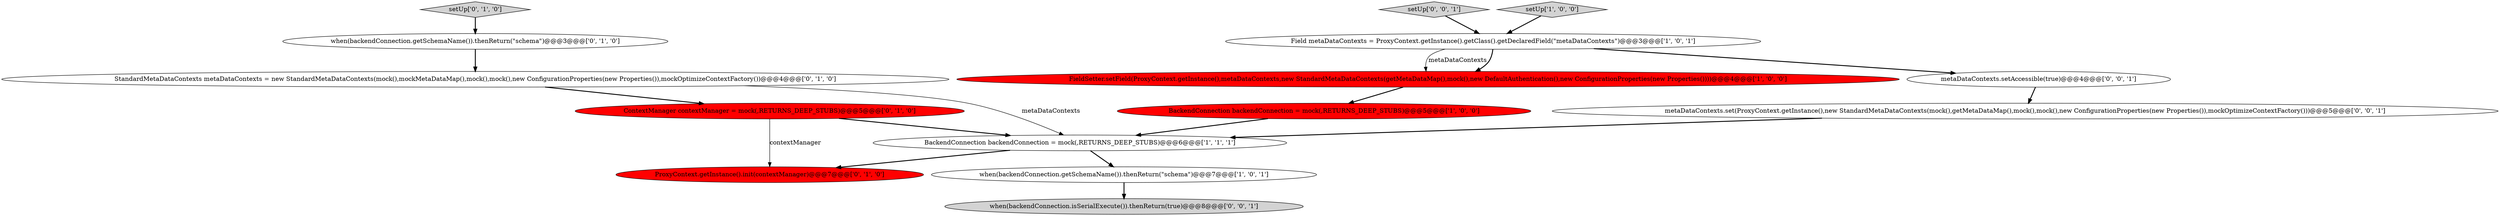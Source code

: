 digraph {
0 [style = filled, label = "Field metaDataContexts = ProxyContext.getInstance().getClass().getDeclaredField(\"metaDataContexts\")@@@3@@@['1', '0', '1']", fillcolor = white, shape = ellipse image = "AAA0AAABBB1BBB"];
2 [style = filled, label = "BackendConnection backendConnection = mock(,RETURNS_DEEP_STUBS)@@@6@@@['1', '1', '1']", fillcolor = white, shape = ellipse image = "AAA0AAABBB1BBB"];
13 [style = filled, label = "when(backendConnection.isSerialExecute()).thenReturn(true)@@@8@@@['0', '0', '1']", fillcolor = lightgray, shape = ellipse image = "AAA0AAABBB3BBB"];
12 [style = filled, label = "metaDataContexts.setAccessible(true)@@@4@@@['0', '0', '1']", fillcolor = white, shape = ellipse image = "AAA0AAABBB3BBB"];
10 [style = filled, label = "ContextManager contextManager = mock(,RETURNS_DEEP_STUBS)@@@5@@@['0', '1', '0']", fillcolor = red, shape = ellipse image = "AAA1AAABBB2BBB"];
7 [style = filled, label = "setUp['0', '1', '0']", fillcolor = lightgray, shape = diamond image = "AAA0AAABBB2BBB"];
8 [style = filled, label = "ProxyContext.getInstance().init(contextManager)@@@7@@@['0', '1', '0']", fillcolor = red, shape = ellipse image = "AAA1AAABBB2BBB"];
14 [style = filled, label = "metaDataContexts.set(ProxyContext.getInstance(),new StandardMetaDataContexts(mock(),getMetaDataMap(),mock(),mock(),new ConfigurationProperties(new Properties()),mockOptimizeContextFactory()))@@@5@@@['0', '0', '1']", fillcolor = white, shape = ellipse image = "AAA0AAABBB3BBB"];
11 [style = filled, label = "setUp['0', '0', '1']", fillcolor = lightgray, shape = diamond image = "AAA0AAABBB3BBB"];
1 [style = filled, label = "when(backendConnection.getSchemaName()).thenReturn(\"schema\")@@@7@@@['1', '0', '1']", fillcolor = white, shape = ellipse image = "AAA0AAABBB1BBB"];
5 [style = filled, label = "BackendConnection backendConnection = mock(,RETURNS_DEEP_STUBS)@@@5@@@['1', '0', '0']", fillcolor = red, shape = ellipse image = "AAA1AAABBB1BBB"];
6 [style = filled, label = "StandardMetaDataContexts metaDataContexts = new StandardMetaDataContexts(mock(),mockMetaDataMap(),mock(),mock(),new ConfigurationProperties(new Properties()),mockOptimizeContextFactory())@@@4@@@['0', '1', '0']", fillcolor = white, shape = ellipse image = "AAA0AAABBB2BBB"];
9 [style = filled, label = "when(backendConnection.getSchemaName()).thenReturn(\"schema\")@@@3@@@['0', '1', '0']", fillcolor = white, shape = ellipse image = "AAA0AAABBB2BBB"];
3 [style = filled, label = "setUp['1', '0', '0']", fillcolor = lightgray, shape = diamond image = "AAA0AAABBB1BBB"];
4 [style = filled, label = "FieldSetter.setField(ProxyContext.getInstance(),metaDataContexts,new StandardMetaDataContexts(getMetaDataMap(),mock(),new DefaultAuthentication(),new ConfigurationProperties(new Properties())))@@@4@@@['1', '0', '0']", fillcolor = red, shape = ellipse image = "AAA1AAABBB1BBB"];
6->2 [style = solid, label="metaDataContexts"];
10->8 [style = solid, label="contextManager"];
7->9 [style = bold, label=""];
2->8 [style = bold, label=""];
5->2 [style = bold, label=""];
10->2 [style = bold, label=""];
14->2 [style = bold, label=""];
11->0 [style = bold, label=""];
0->4 [style = solid, label="metaDataContexts"];
0->4 [style = bold, label=""];
4->5 [style = bold, label=""];
1->13 [style = bold, label=""];
2->1 [style = bold, label=""];
6->10 [style = bold, label=""];
3->0 [style = bold, label=""];
0->12 [style = bold, label=""];
9->6 [style = bold, label=""];
12->14 [style = bold, label=""];
}
